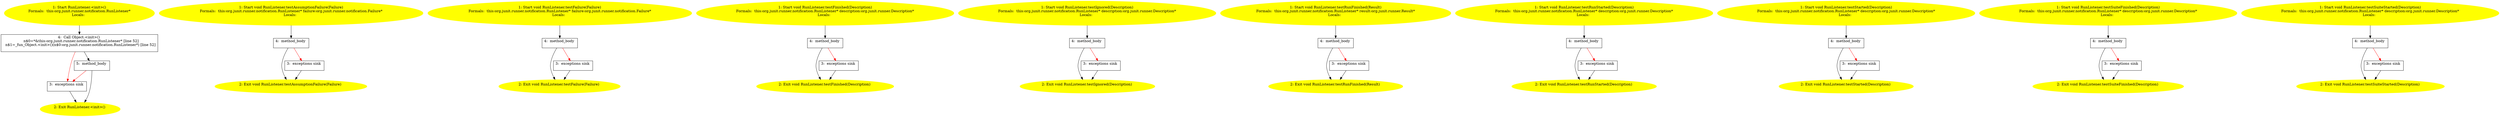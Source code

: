 /* @generated */
digraph cfg {
"org.junit.runner.notification.RunListener.<init>().c83ee9c00971367607fa133da5e0eec3_1" [label="1: Start RunListener.<init>()\nFormals:  this:org.junit.runner.notification.RunListener*\nLocals:  \n  " color=yellow style=filled]
	

	 "org.junit.runner.notification.RunListener.<init>().c83ee9c00971367607fa133da5e0eec3_1" -> "org.junit.runner.notification.RunListener.<init>().c83ee9c00971367607fa133da5e0eec3_4" ;
"org.junit.runner.notification.RunListener.<init>().c83ee9c00971367607fa133da5e0eec3_2" [label="2: Exit RunListener.<init>() \n  " color=yellow style=filled]
	

"org.junit.runner.notification.RunListener.<init>().c83ee9c00971367607fa133da5e0eec3_3" [label="3:  exceptions sink \n  " shape="box"]
	

	 "org.junit.runner.notification.RunListener.<init>().c83ee9c00971367607fa133da5e0eec3_3" -> "org.junit.runner.notification.RunListener.<init>().c83ee9c00971367607fa133da5e0eec3_2" ;
"org.junit.runner.notification.RunListener.<init>().c83ee9c00971367607fa133da5e0eec3_4" [label="4:  Call Object.<init>() \n   n$0=*&this:org.junit.runner.notification.RunListener* [line 52]\n  n$1=_fun_Object.<init>()(n$0:org.junit.runner.notification.RunListener*) [line 52]\n " shape="box"]
	

	 "org.junit.runner.notification.RunListener.<init>().c83ee9c00971367607fa133da5e0eec3_4" -> "org.junit.runner.notification.RunListener.<init>().c83ee9c00971367607fa133da5e0eec3_5" ;
	 "org.junit.runner.notification.RunListener.<init>().c83ee9c00971367607fa133da5e0eec3_4" -> "org.junit.runner.notification.RunListener.<init>().c83ee9c00971367607fa133da5e0eec3_3" [color="red" ];
"org.junit.runner.notification.RunListener.<init>().c83ee9c00971367607fa133da5e0eec3_5" [label="5:  method_body \n  " shape="box"]
	

	 "org.junit.runner.notification.RunListener.<init>().c83ee9c00971367607fa133da5e0eec3_5" -> "org.junit.runner.notification.RunListener.<init>().c83ee9c00971367607fa133da5e0eec3_2" ;
	 "org.junit.runner.notification.RunListener.<init>().c83ee9c00971367607fa133da5e0eec3_5" -> "org.junit.runner.notification.RunListener.<init>().c83ee9c00971367607fa133da5e0eec3_3" [color="red" ];
"org.junit.runner.notification.RunListener.testAssumptionFailure(org.junit.runner.notification.Failur.00c05be958b1aa37b756284a3690328b_1" [label="1: Start void RunListener.testAssumptionFailure(Failure)\nFormals:  this:org.junit.runner.notification.RunListener* failure:org.junit.runner.notification.Failure*\nLocals:  \n  " color=yellow style=filled]
	

	 "org.junit.runner.notification.RunListener.testAssumptionFailure(org.junit.runner.notification.Failur.00c05be958b1aa37b756284a3690328b_1" -> "org.junit.runner.notification.RunListener.testAssumptionFailure(org.junit.runner.notification.Failur.00c05be958b1aa37b756284a3690328b_4" ;
"org.junit.runner.notification.RunListener.testAssumptionFailure(org.junit.runner.notification.Failur.00c05be958b1aa37b756284a3690328b_2" [label="2: Exit void RunListener.testAssumptionFailure(Failure) \n  " color=yellow style=filled]
	

"org.junit.runner.notification.RunListener.testAssumptionFailure(org.junit.runner.notification.Failur.00c05be958b1aa37b756284a3690328b_3" [label="3:  exceptions sink \n  " shape="box"]
	

	 "org.junit.runner.notification.RunListener.testAssumptionFailure(org.junit.runner.notification.Failur.00c05be958b1aa37b756284a3690328b_3" -> "org.junit.runner.notification.RunListener.testAssumptionFailure(org.junit.runner.notification.Failur.00c05be958b1aa37b756284a3690328b_2" ;
"org.junit.runner.notification.RunListener.testAssumptionFailure(org.junit.runner.notification.Failur.00c05be958b1aa37b756284a3690328b_4" [label="4:  method_body \n  " shape="box"]
	

	 "org.junit.runner.notification.RunListener.testAssumptionFailure(org.junit.runner.notification.Failur.00c05be958b1aa37b756284a3690328b_4" -> "org.junit.runner.notification.RunListener.testAssumptionFailure(org.junit.runner.notification.Failur.00c05be958b1aa37b756284a3690328b_2" ;
	 "org.junit.runner.notification.RunListener.testAssumptionFailure(org.junit.runner.notification.Failur.00c05be958b1aa37b756284a3690328b_4" -> "org.junit.runner.notification.RunListener.testAssumptionFailure(org.junit.runner.notification.Failur.00c05be958b1aa37b756284a3690328b_3" [color="red" ];
"org.junit.runner.notification.RunListener.testFailure(org.junit.runner.notification.Failure):void.01c56b032cefdce7736f46a7835f04ad_1" [label="1: Start void RunListener.testFailure(Failure)\nFormals:  this:org.junit.runner.notification.RunListener* failure:org.junit.runner.notification.Failure*\nLocals:  \n  " color=yellow style=filled]
	

	 "org.junit.runner.notification.RunListener.testFailure(org.junit.runner.notification.Failure):void.01c56b032cefdce7736f46a7835f04ad_1" -> "org.junit.runner.notification.RunListener.testFailure(org.junit.runner.notification.Failure):void.01c56b032cefdce7736f46a7835f04ad_4" ;
"org.junit.runner.notification.RunListener.testFailure(org.junit.runner.notification.Failure):void.01c56b032cefdce7736f46a7835f04ad_2" [label="2: Exit void RunListener.testFailure(Failure) \n  " color=yellow style=filled]
	

"org.junit.runner.notification.RunListener.testFailure(org.junit.runner.notification.Failure):void.01c56b032cefdce7736f46a7835f04ad_3" [label="3:  exceptions sink \n  " shape="box"]
	

	 "org.junit.runner.notification.RunListener.testFailure(org.junit.runner.notification.Failure):void.01c56b032cefdce7736f46a7835f04ad_3" -> "org.junit.runner.notification.RunListener.testFailure(org.junit.runner.notification.Failure):void.01c56b032cefdce7736f46a7835f04ad_2" ;
"org.junit.runner.notification.RunListener.testFailure(org.junit.runner.notification.Failure):void.01c56b032cefdce7736f46a7835f04ad_4" [label="4:  method_body \n  " shape="box"]
	

	 "org.junit.runner.notification.RunListener.testFailure(org.junit.runner.notification.Failure):void.01c56b032cefdce7736f46a7835f04ad_4" -> "org.junit.runner.notification.RunListener.testFailure(org.junit.runner.notification.Failure):void.01c56b032cefdce7736f46a7835f04ad_2" ;
	 "org.junit.runner.notification.RunListener.testFailure(org.junit.runner.notification.Failure):void.01c56b032cefdce7736f46a7835f04ad_4" -> "org.junit.runner.notification.RunListener.testFailure(org.junit.runner.notification.Failure):void.01c56b032cefdce7736f46a7835f04ad_3" [color="red" ];
"org.junit.runner.notification.RunListener.testFinished(org.junit.runner.Description):void.09a5ff1bdcc2b51d0a6fe418189258c3_1" [label="1: Start void RunListener.testFinished(Description)\nFormals:  this:org.junit.runner.notification.RunListener* description:org.junit.runner.Description*\nLocals:  \n  " color=yellow style=filled]
	

	 "org.junit.runner.notification.RunListener.testFinished(org.junit.runner.Description):void.09a5ff1bdcc2b51d0a6fe418189258c3_1" -> "org.junit.runner.notification.RunListener.testFinished(org.junit.runner.Description):void.09a5ff1bdcc2b51d0a6fe418189258c3_4" ;
"org.junit.runner.notification.RunListener.testFinished(org.junit.runner.Description):void.09a5ff1bdcc2b51d0a6fe418189258c3_2" [label="2: Exit void RunListener.testFinished(Description) \n  " color=yellow style=filled]
	

"org.junit.runner.notification.RunListener.testFinished(org.junit.runner.Description):void.09a5ff1bdcc2b51d0a6fe418189258c3_3" [label="3:  exceptions sink \n  " shape="box"]
	

	 "org.junit.runner.notification.RunListener.testFinished(org.junit.runner.Description):void.09a5ff1bdcc2b51d0a6fe418189258c3_3" -> "org.junit.runner.notification.RunListener.testFinished(org.junit.runner.Description):void.09a5ff1bdcc2b51d0a6fe418189258c3_2" ;
"org.junit.runner.notification.RunListener.testFinished(org.junit.runner.Description):void.09a5ff1bdcc2b51d0a6fe418189258c3_4" [label="4:  method_body \n  " shape="box"]
	

	 "org.junit.runner.notification.RunListener.testFinished(org.junit.runner.Description):void.09a5ff1bdcc2b51d0a6fe418189258c3_4" -> "org.junit.runner.notification.RunListener.testFinished(org.junit.runner.Description):void.09a5ff1bdcc2b51d0a6fe418189258c3_2" ;
	 "org.junit.runner.notification.RunListener.testFinished(org.junit.runner.Description):void.09a5ff1bdcc2b51d0a6fe418189258c3_4" -> "org.junit.runner.notification.RunListener.testFinished(org.junit.runner.Description):void.09a5ff1bdcc2b51d0a6fe418189258c3_3" [color="red" ];
"org.junit.runner.notification.RunListener.testIgnored(org.junit.runner.Description):void.fbd3910ca38a3757825a923b61a23a5b_1" [label="1: Start void RunListener.testIgnored(Description)\nFormals:  this:org.junit.runner.notification.RunListener* description:org.junit.runner.Description*\nLocals:  \n  " color=yellow style=filled]
	

	 "org.junit.runner.notification.RunListener.testIgnored(org.junit.runner.Description):void.fbd3910ca38a3757825a923b61a23a5b_1" -> "org.junit.runner.notification.RunListener.testIgnored(org.junit.runner.Description):void.fbd3910ca38a3757825a923b61a23a5b_4" ;
"org.junit.runner.notification.RunListener.testIgnored(org.junit.runner.Description):void.fbd3910ca38a3757825a923b61a23a5b_2" [label="2: Exit void RunListener.testIgnored(Description) \n  " color=yellow style=filled]
	

"org.junit.runner.notification.RunListener.testIgnored(org.junit.runner.Description):void.fbd3910ca38a3757825a923b61a23a5b_3" [label="3:  exceptions sink \n  " shape="box"]
	

	 "org.junit.runner.notification.RunListener.testIgnored(org.junit.runner.Description):void.fbd3910ca38a3757825a923b61a23a5b_3" -> "org.junit.runner.notification.RunListener.testIgnored(org.junit.runner.Description):void.fbd3910ca38a3757825a923b61a23a5b_2" ;
"org.junit.runner.notification.RunListener.testIgnored(org.junit.runner.Description):void.fbd3910ca38a3757825a923b61a23a5b_4" [label="4:  method_body \n  " shape="box"]
	

	 "org.junit.runner.notification.RunListener.testIgnored(org.junit.runner.Description):void.fbd3910ca38a3757825a923b61a23a5b_4" -> "org.junit.runner.notification.RunListener.testIgnored(org.junit.runner.Description):void.fbd3910ca38a3757825a923b61a23a5b_2" ;
	 "org.junit.runner.notification.RunListener.testIgnored(org.junit.runner.Description):void.fbd3910ca38a3757825a923b61a23a5b_4" -> "org.junit.runner.notification.RunListener.testIgnored(org.junit.runner.Description):void.fbd3910ca38a3757825a923b61a23a5b_3" [color="red" ];
"org.junit.runner.notification.RunListener.testRunFinished(org.junit.runner.Result):void.725bd78dc5b2a8afbffc2a85ca18bf2f_1" [label="1: Start void RunListener.testRunFinished(Result)\nFormals:  this:org.junit.runner.notification.RunListener* result:org.junit.runner.Result*\nLocals:  \n  " color=yellow style=filled]
	

	 "org.junit.runner.notification.RunListener.testRunFinished(org.junit.runner.Result):void.725bd78dc5b2a8afbffc2a85ca18bf2f_1" -> "org.junit.runner.notification.RunListener.testRunFinished(org.junit.runner.Result):void.725bd78dc5b2a8afbffc2a85ca18bf2f_4" ;
"org.junit.runner.notification.RunListener.testRunFinished(org.junit.runner.Result):void.725bd78dc5b2a8afbffc2a85ca18bf2f_2" [label="2: Exit void RunListener.testRunFinished(Result) \n  " color=yellow style=filled]
	

"org.junit.runner.notification.RunListener.testRunFinished(org.junit.runner.Result):void.725bd78dc5b2a8afbffc2a85ca18bf2f_3" [label="3:  exceptions sink \n  " shape="box"]
	

	 "org.junit.runner.notification.RunListener.testRunFinished(org.junit.runner.Result):void.725bd78dc5b2a8afbffc2a85ca18bf2f_3" -> "org.junit.runner.notification.RunListener.testRunFinished(org.junit.runner.Result):void.725bd78dc5b2a8afbffc2a85ca18bf2f_2" ;
"org.junit.runner.notification.RunListener.testRunFinished(org.junit.runner.Result):void.725bd78dc5b2a8afbffc2a85ca18bf2f_4" [label="4:  method_body \n  " shape="box"]
	

	 "org.junit.runner.notification.RunListener.testRunFinished(org.junit.runner.Result):void.725bd78dc5b2a8afbffc2a85ca18bf2f_4" -> "org.junit.runner.notification.RunListener.testRunFinished(org.junit.runner.Result):void.725bd78dc5b2a8afbffc2a85ca18bf2f_2" ;
	 "org.junit.runner.notification.RunListener.testRunFinished(org.junit.runner.Result):void.725bd78dc5b2a8afbffc2a85ca18bf2f_4" -> "org.junit.runner.notification.RunListener.testRunFinished(org.junit.runner.Result):void.725bd78dc5b2a8afbffc2a85ca18bf2f_3" [color="red" ];
"org.junit.runner.notification.RunListener.testRunStarted(org.junit.runner.Description):void.4a6fcfa5d7bfbdbb5cf20d06f9c793ca_1" [label="1: Start void RunListener.testRunStarted(Description)\nFormals:  this:org.junit.runner.notification.RunListener* description:org.junit.runner.Description*\nLocals:  \n  " color=yellow style=filled]
	

	 "org.junit.runner.notification.RunListener.testRunStarted(org.junit.runner.Description):void.4a6fcfa5d7bfbdbb5cf20d06f9c793ca_1" -> "org.junit.runner.notification.RunListener.testRunStarted(org.junit.runner.Description):void.4a6fcfa5d7bfbdbb5cf20d06f9c793ca_4" ;
"org.junit.runner.notification.RunListener.testRunStarted(org.junit.runner.Description):void.4a6fcfa5d7bfbdbb5cf20d06f9c793ca_2" [label="2: Exit void RunListener.testRunStarted(Description) \n  " color=yellow style=filled]
	

"org.junit.runner.notification.RunListener.testRunStarted(org.junit.runner.Description):void.4a6fcfa5d7bfbdbb5cf20d06f9c793ca_3" [label="3:  exceptions sink \n  " shape="box"]
	

	 "org.junit.runner.notification.RunListener.testRunStarted(org.junit.runner.Description):void.4a6fcfa5d7bfbdbb5cf20d06f9c793ca_3" -> "org.junit.runner.notification.RunListener.testRunStarted(org.junit.runner.Description):void.4a6fcfa5d7bfbdbb5cf20d06f9c793ca_2" ;
"org.junit.runner.notification.RunListener.testRunStarted(org.junit.runner.Description):void.4a6fcfa5d7bfbdbb5cf20d06f9c793ca_4" [label="4:  method_body \n  " shape="box"]
	

	 "org.junit.runner.notification.RunListener.testRunStarted(org.junit.runner.Description):void.4a6fcfa5d7bfbdbb5cf20d06f9c793ca_4" -> "org.junit.runner.notification.RunListener.testRunStarted(org.junit.runner.Description):void.4a6fcfa5d7bfbdbb5cf20d06f9c793ca_2" ;
	 "org.junit.runner.notification.RunListener.testRunStarted(org.junit.runner.Description):void.4a6fcfa5d7bfbdbb5cf20d06f9c793ca_4" -> "org.junit.runner.notification.RunListener.testRunStarted(org.junit.runner.Description):void.4a6fcfa5d7bfbdbb5cf20d06f9c793ca_3" [color="red" ];
"org.junit.runner.notification.RunListener.testStarted(org.junit.runner.Description):void.89448abda551866df8a5e15621be6c81_1" [label="1: Start void RunListener.testStarted(Description)\nFormals:  this:org.junit.runner.notification.RunListener* description:org.junit.runner.Description*\nLocals:  \n  " color=yellow style=filled]
	

	 "org.junit.runner.notification.RunListener.testStarted(org.junit.runner.Description):void.89448abda551866df8a5e15621be6c81_1" -> "org.junit.runner.notification.RunListener.testStarted(org.junit.runner.Description):void.89448abda551866df8a5e15621be6c81_4" ;
"org.junit.runner.notification.RunListener.testStarted(org.junit.runner.Description):void.89448abda551866df8a5e15621be6c81_2" [label="2: Exit void RunListener.testStarted(Description) \n  " color=yellow style=filled]
	

"org.junit.runner.notification.RunListener.testStarted(org.junit.runner.Description):void.89448abda551866df8a5e15621be6c81_3" [label="3:  exceptions sink \n  " shape="box"]
	

	 "org.junit.runner.notification.RunListener.testStarted(org.junit.runner.Description):void.89448abda551866df8a5e15621be6c81_3" -> "org.junit.runner.notification.RunListener.testStarted(org.junit.runner.Description):void.89448abda551866df8a5e15621be6c81_2" ;
"org.junit.runner.notification.RunListener.testStarted(org.junit.runner.Description):void.89448abda551866df8a5e15621be6c81_4" [label="4:  method_body \n  " shape="box"]
	

	 "org.junit.runner.notification.RunListener.testStarted(org.junit.runner.Description):void.89448abda551866df8a5e15621be6c81_4" -> "org.junit.runner.notification.RunListener.testStarted(org.junit.runner.Description):void.89448abda551866df8a5e15621be6c81_2" ;
	 "org.junit.runner.notification.RunListener.testStarted(org.junit.runner.Description):void.89448abda551866df8a5e15621be6c81_4" -> "org.junit.runner.notification.RunListener.testStarted(org.junit.runner.Description):void.89448abda551866df8a5e15621be6c81_3" [color="red" ];
"org.junit.runner.notification.RunListener.testSuiteFinished(org.junit.runner.Description):void.ca866134f900b0f42ee82364f9a92c02_1" [label="1: Start void RunListener.testSuiteFinished(Description)\nFormals:  this:org.junit.runner.notification.RunListener* description:org.junit.runner.Description*\nLocals:  \n  " color=yellow style=filled]
	

	 "org.junit.runner.notification.RunListener.testSuiteFinished(org.junit.runner.Description):void.ca866134f900b0f42ee82364f9a92c02_1" -> "org.junit.runner.notification.RunListener.testSuiteFinished(org.junit.runner.Description):void.ca866134f900b0f42ee82364f9a92c02_4" ;
"org.junit.runner.notification.RunListener.testSuiteFinished(org.junit.runner.Description):void.ca866134f900b0f42ee82364f9a92c02_2" [label="2: Exit void RunListener.testSuiteFinished(Description) \n  " color=yellow style=filled]
	

"org.junit.runner.notification.RunListener.testSuiteFinished(org.junit.runner.Description):void.ca866134f900b0f42ee82364f9a92c02_3" [label="3:  exceptions sink \n  " shape="box"]
	

	 "org.junit.runner.notification.RunListener.testSuiteFinished(org.junit.runner.Description):void.ca866134f900b0f42ee82364f9a92c02_3" -> "org.junit.runner.notification.RunListener.testSuiteFinished(org.junit.runner.Description):void.ca866134f900b0f42ee82364f9a92c02_2" ;
"org.junit.runner.notification.RunListener.testSuiteFinished(org.junit.runner.Description):void.ca866134f900b0f42ee82364f9a92c02_4" [label="4:  method_body \n  " shape="box"]
	

	 "org.junit.runner.notification.RunListener.testSuiteFinished(org.junit.runner.Description):void.ca866134f900b0f42ee82364f9a92c02_4" -> "org.junit.runner.notification.RunListener.testSuiteFinished(org.junit.runner.Description):void.ca866134f900b0f42ee82364f9a92c02_2" ;
	 "org.junit.runner.notification.RunListener.testSuiteFinished(org.junit.runner.Description):void.ca866134f900b0f42ee82364f9a92c02_4" -> "org.junit.runner.notification.RunListener.testSuiteFinished(org.junit.runner.Description):void.ca866134f900b0f42ee82364f9a92c02_3" [color="red" ];
"org.junit.runner.notification.RunListener.testSuiteStarted(org.junit.runner.Description):void.ddc0e92603a0354bdaec54478f4b4445_1" [label="1: Start void RunListener.testSuiteStarted(Description)\nFormals:  this:org.junit.runner.notification.RunListener* description:org.junit.runner.Description*\nLocals:  \n  " color=yellow style=filled]
	

	 "org.junit.runner.notification.RunListener.testSuiteStarted(org.junit.runner.Description):void.ddc0e92603a0354bdaec54478f4b4445_1" -> "org.junit.runner.notification.RunListener.testSuiteStarted(org.junit.runner.Description):void.ddc0e92603a0354bdaec54478f4b4445_4" ;
"org.junit.runner.notification.RunListener.testSuiteStarted(org.junit.runner.Description):void.ddc0e92603a0354bdaec54478f4b4445_2" [label="2: Exit void RunListener.testSuiteStarted(Description) \n  " color=yellow style=filled]
	

"org.junit.runner.notification.RunListener.testSuiteStarted(org.junit.runner.Description):void.ddc0e92603a0354bdaec54478f4b4445_3" [label="3:  exceptions sink \n  " shape="box"]
	

	 "org.junit.runner.notification.RunListener.testSuiteStarted(org.junit.runner.Description):void.ddc0e92603a0354bdaec54478f4b4445_3" -> "org.junit.runner.notification.RunListener.testSuiteStarted(org.junit.runner.Description):void.ddc0e92603a0354bdaec54478f4b4445_2" ;
"org.junit.runner.notification.RunListener.testSuiteStarted(org.junit.runner.Description):void.ddc0e92603a0354bdaec54478f4b4445_4" [label="4:  method_body \n  " shape="box"]
	

	 "org.junit.runner.notification.RunListener.testSuiteStarted(org.junit.runner.Description):void.ddc0e92603a0354bdaec54478f4b4445_4" -> "org.junit.runner.notification.RunListener.testSuiteStarted(org.junit.runner.Description):void.ddc0e92603a0354bdaec54478f4b4445_2" ;
	 "org.junit.runner.notification.RunListener.testSuiteStarted(org.junit.runner.Description):void.ddc0e92603a0354bdaec54478f4b4445_4" -> "org.junit.runner.notification.RunListener.testSuiteStarted(org.junit.runner.Description):void.ddc0e92603a0354bdaec54478f4b4445_3" [color="red" ];
}
